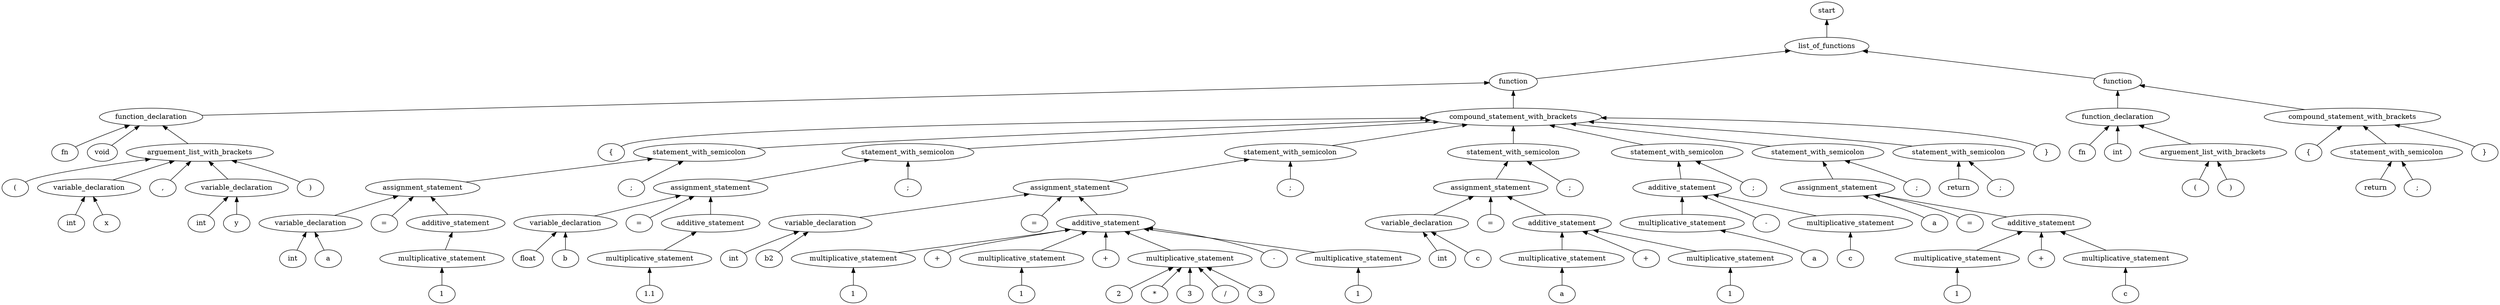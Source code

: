 digraph G {
edge [dir="back"]
111 [label="start"]
111 -> 97
97 [label="list_of_functions"]
97 -> 96
96 [label="function"]
96 -> 13
13 [label="function_declaration"]
13 -> 0
0 [label="fn"]
13 -> 1
1 [label="void"]
13 -> 6
6 [label="arguement_list_with_brackets"]
6 -> 2
2 [label="("]
6 -> 5
5 [label="variable_declaration"]
5 -> 3
3 [label="int"]
5 -> 4
4 [label="x"]
6 -> 7
7 [label=","]
6 -> 10
10 [label="variable_declaration"]
10 -> 8
8 [label="int"]
10 -> 9
9 [label="y"]
6 -> 11
11 [label=")"]
96 -> 25
25 [label="compound_statement_with_brackets"]
25 -> 14
14 [label="{"]
25 -> 24
24 [label="statement_with_semicolon"]
24 -> 23
23 [label="assignment_statement"]
23 -> 17
17 [label="variable_declaration"]
17 -> 15
15 [label="int"]
17 -> 16
16 [label="a"]
23 -> 18
18 [label="="]
23 -> 22
22 [label="additive_statement"]
22 -> 20
20 [label="multiplicative_statement"]
20 -> 19
19 [label="1"]
24 -> 21
21 [label=";"]
25 -> 35
35 [label="statement_with_semicolon"]
35 -> 34
34 [label="assignment_statement"]
34 -> 28
28 [label="variable_declaration"]
28 -> 26
26 [label="float"]
28 -> 27
27 [label="b"]
34 -> 29
29 [label="="]
34 -> 33
33 [label="additive_statement"]
33 -> 31
31 [label="multiplicative_statement"]
31 -> 30
30 [label="1.1"]
35 -> 32
32 [label=";"]
25 -> 58
58 [label="statement_with_semicolon"]
58 -> 57
57 [label="assignment_statement"]
57 -> 38
38 [label="variable_declaration"]
38 -> 36
36 [label="int"]
38 -> 37
37 [label="b2"]
57 -> 39
39 [label="="]
57 -> 43
43 [label="additive_statement"]
43 -> 41
41 [label="multiplicative_statement"]
41 -> 40
40 [label="1"]
43 -> 42
42 [label="+"]
43 -> 45
45 [label="multiplicative_statement"]
45 -> 44
44 [label="1"]
43 -> 46
46 [label="+"]
43 -> 48
48 [label="multiplicative_statement"]
48 -> 47
47 [label="2"]
48 -> 49
49 [label="*"]
48 -> 50
50 [label="3"]
48 -> 51
51 [label="/"]
48 -> 52
52 [label="3"]
43 -> 53
53 [label="-"]
43 -> 55
55 [label="multiplicative_statement"]
55 -> 54
54 [label="1"]
58 -> 56
56 [label=";"]
25 -> 71
71 [label="statement_with_semicolon"]
71 -> 70
70 [label="assignment_statement"]
70 -> 61
61 [label="variable_declaration"]
61 -> 59
59 [label="int"]
61 -> 60
60 [label="c"]
70 -> 62
62 [label="="]
70 -> 66
66 [label="additive_statement"]
66 -> 64
64 [label="multiplicative_statement"]
64 -> 63
63 [label="a"]
66 -> 65
65 [label="+"]
66 -> 68
68 [label="multiplicative_statement"]
68 -> 67
67 [label="1"]
71 -> 69
69 [label=";"]
25 -> 79
79 [label="statement_with_semicolon"]
79 -> 75
75 [label="additive_statement"]
75 -> 74
74 [label="multiplicative_statement"]
74 -> 72
72 [label="a"]
75 -> 73
73 [label="-"]
75 -> 77
77 [label="multiplicative_statement"]
77 -> 76
76 [label="c"]
79 -> 78
78 [label=";"]
25 -> 90
90 [label="statement_with_semicolon"]
90 -> 89
89 [label="assignment_statement"]
89 -> 80
80 [label="a"]
89 -> 81
81 [label="="]
89 -> 85
85 [label="additive_statement"]
85 -> 83
83 [label="multiplicative_statement"]
83 -> 82
82 [label="1"]
85 -> 84
84 [label="+"]
85 -> 87
87 [label="multiplicative_statement"]
87 -> 86
86 [label="c"]
90 -> 88
88 [label=";"]
25 -> 93
93 [label="statement_with_semicolon"]
93 -> 91
91 [label="return"]
93 -> 92
92 [label=";"]
25 -> 94
94 [label="}"]
97 -> 110
110 [label="function"]
110 -> 103
103 [label="function_declaration"]
103 -> 95
95 [label="fn"]
103 -> 98
98 [label="int"]
103 -> 101
101 [label="arguement_list_with_brackets"]
101 -> 99
99 [label="("]
101 -> 100
100 [label=")"]
110 -> 108
108 [label="compound_statement_with_brackets"]
108 -> 104
104 [label="{"]
108 -> 107
107 [label="statement_with_semicolon"]
107 -> 105
105 [label="return"]
107 -> 106
106 [label=";"]
108 -> 109
109 [label="}"]
}